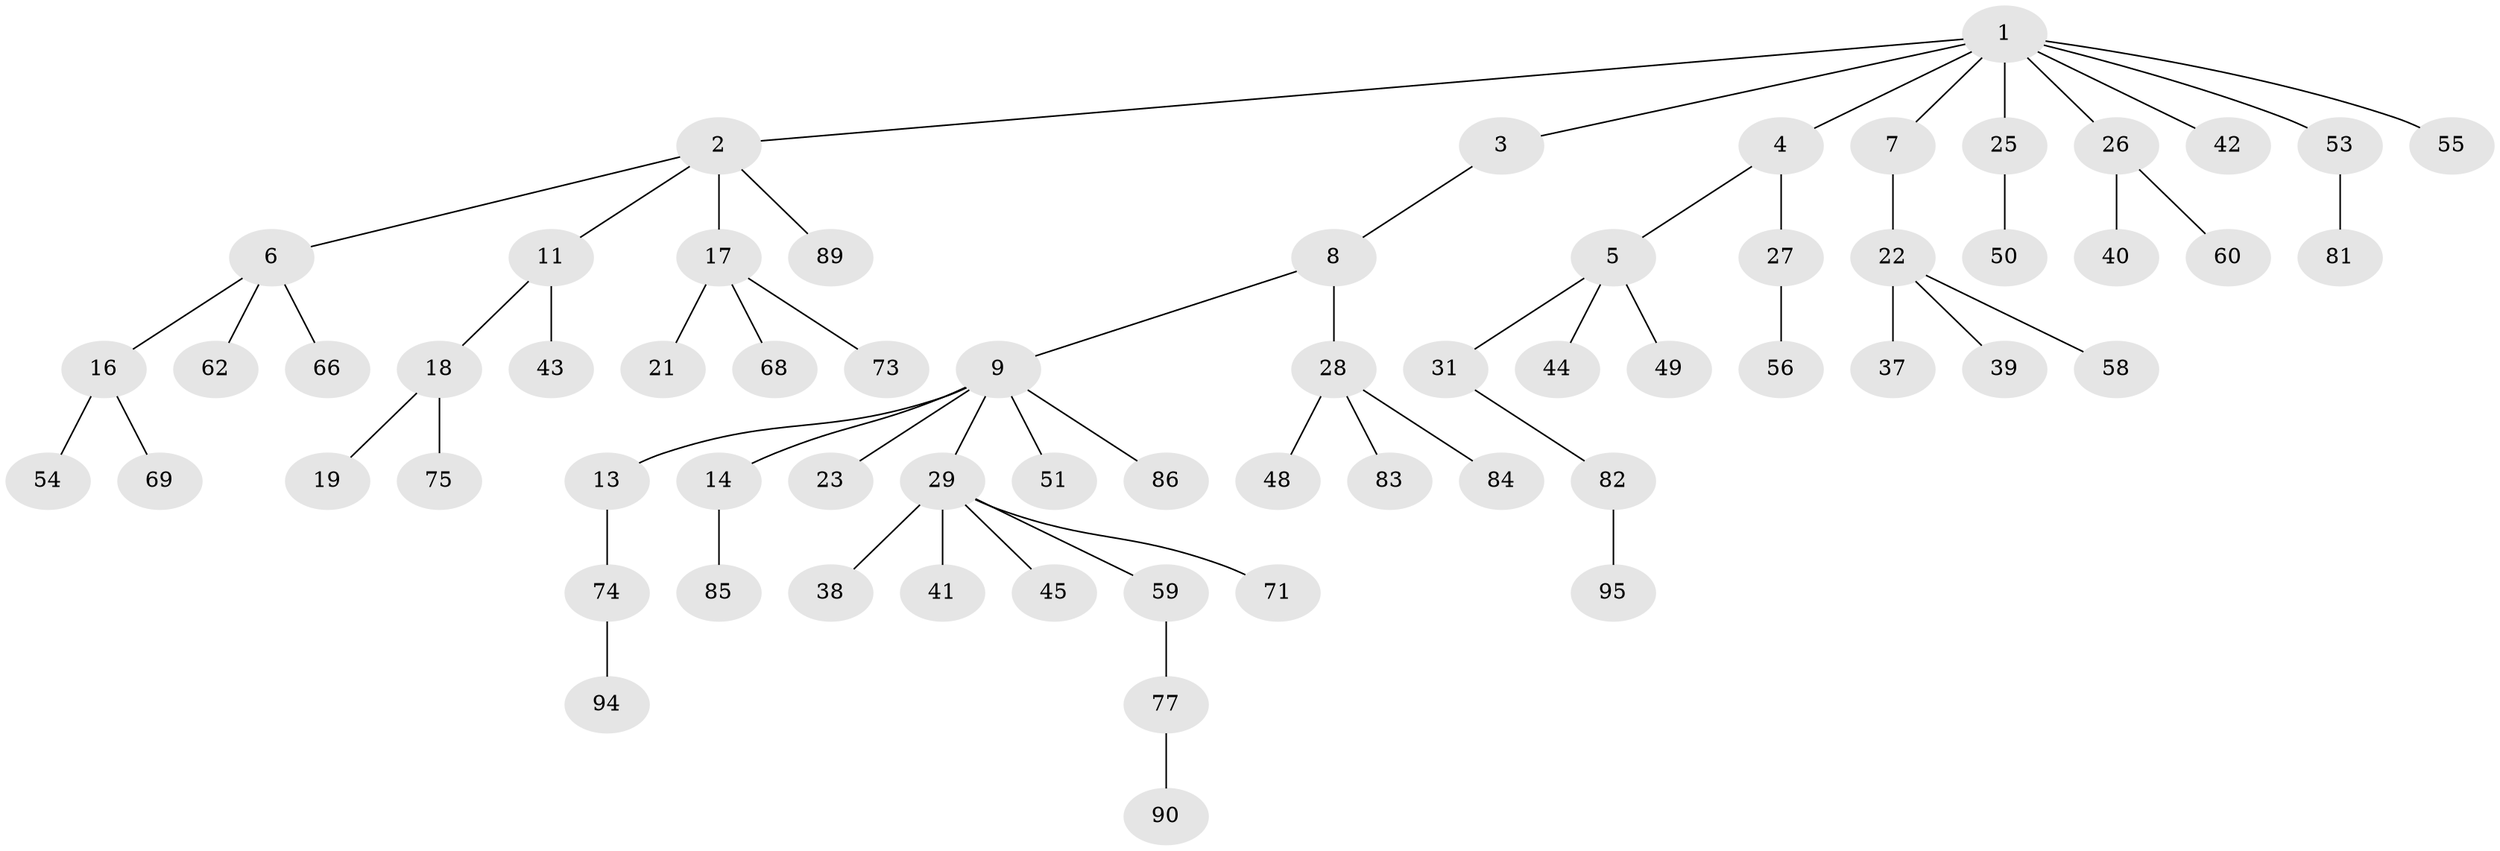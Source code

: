 // Generated by graph-tools (version 1.1) at 2025/24/03/03/25 07:24:06]
// undirected, 64 vertices, 63 edges
graph export_dot {
graph [start="1"]
  node [color=gray90,style=filled];
  1 [super="+20"];
  2 [super="+70"];
  3 [super="+72"];
  4;
  5 [super="+24"];
  6 [super="+15"];
  7 [super="+91"];
  8 [super="+12"];
  9 [super="+10"];
  11 [super="+34"];
  13;
  14;
  16 [super="+36"];
  17 [super="+30"];
  18 [super="+88"];
  19;
  21 [super="+67"];
  22 [super="+33"];
  23 [super="+32"];
  25 [super="+47"];
  26 [super="+63"];
  27 [super="+76"];
  28 [super="+35"];
  29 [super="+46"];
  31;
  37;
  38 [super="+52"];
  39 [super="+92"];
  40;
  41;
  42 [super="+65"];
  43 [super="+57"];
  44;
  45;
  48;
  49 [super="+78"];
  50 [super="+61"];
  51;
  53;
  54;
  55;
  56;
  58;
  59 [super="+64"];
  60;
  62;
  66;
  68;
  69;
  71 [super="+80"];
  73;
  74 [super="+79"];
  75;
  77 [super="+87"];
  81;
  82 [super="+93"];
  83;
  84 [super="+96"];
  85;
  86;
  89;
  90;
  94;
  95;
  1 -- 2;
  1 -- 3;
  1 -- 4;
  1 -- 7;
  1 -- 42;
  1 -- 53;
  1 -- 55;
  1 -- 25;
  1 -- 26;
  2 -- 6;
  2 -- 11;
  2 -- 17;
  2 -- 89;
  3 -- 8;
  4 -- 5;
  4 -- 27;
  5 -- 31;
  5 -- 49;
  5 -- 44;
  6 -- 62;
  6 -- 66;
  6 -- 16;
  7 -- 22;
  8 -- 9;
  8 -- 28;
  9 -- 13;
  9 -- 14;
  9 -- 29;
  9 -- 51;
  9 -- 86;
  9 -- 23;
  11 -- 18;
  11 -- 43;
  13 -- 74;
  14 -- 85;
  16 -- 54;
  16 -- 69;
  17 -- 21;
  17 -- 73;
  17 -- 68;
  18 -- 19;
  18 -- 75;
  22 -- 37;
  22 -- 58;
  22 -- 39;
  25 -- 50;
  26 -- 40;
  26 -- 60;
  27 -- 56;
  28 -- 48;
  28 -- 84;
  28 -- 83;
  29 -- 38;
  29 -- 41;
  29 -- 45;
  29 -- 59;
  29 -- 71;
  31 -- 82;
  53 -- 81;
  59 -- 77;
  74 -- 94;
  77 -- 90;
  82 -- 95;
}
